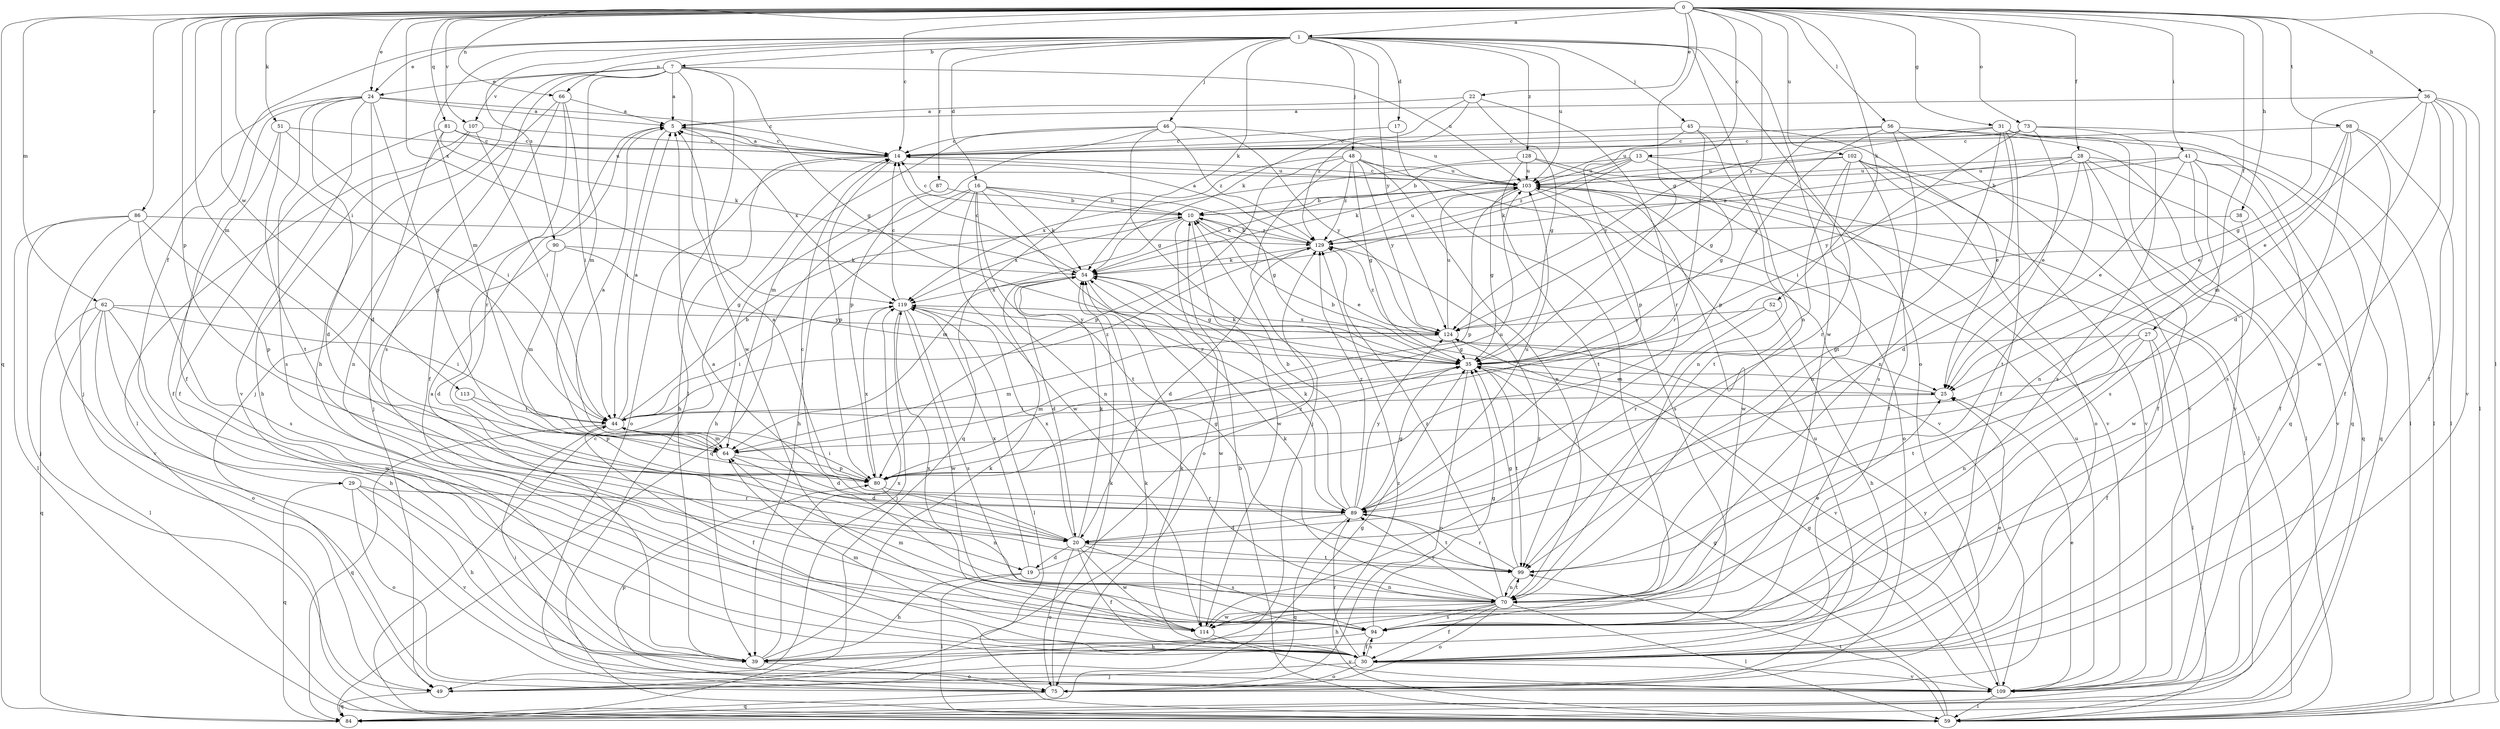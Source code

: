 strict digraph  {
0;
1;
5;
7;
10;
13;
14;
16;
17;
19;
20;
22;
24;
25;
27;
28;
29;
30;
31;
35;
36;
38;
39;
41;
44;
45;
46;
48;
49;
51;
52;
54;
56;
59;
62;
64;
66;
70;
73;
75;
80;
81;
84;
86;
87;
89;
90;
94;
98;
99;
102;
103;
107;
109;
113;
114;
119;
124;
128;
129;
0 -> 1  [label=a];
0 -> 13  [label=c];
0 -> 14  [label=c];
0 -> 22  [label=e];
0 -> 24  [label=e];
0 -> 27  [label=f];
0 -> 28  [label=f];
0 -> 31  [label=g];
0 -> 35  [label=g];
0 -> 36  [label=h];
0 -> 38  [label=h];
0 -> 41  [label=i];
0 -> 44  [label=i];
0 -> 51  [label=k];
0 -> 52  [label=k];
0 -> 56  [label=l];
0 -> 59  [label=l];
0 -> 62  [label=m];
0 -> 64  [label=m];
0 -> 66  [label=n];
0 -> 73  [label=o];
0 -> 80  [label=p];
0 -> 81  [label=q];
0 -> 84  [label=q];
0 -> 86  [label=r];
0 -> 98  [label=t];
0 -> 102  [label=u];
0 -> 107  [label=v];
0 -> 113  [label=w];
0 -> 119  [label=x];
0 -> 124  [label=y];
1 -> 7  [label=b];
1 -> 16  [label=d];
1 -> 17  [label=d];
1 -> 24  [label=e];
1 -> 29  [label=f];
1 -> 45  [label=j];
1 -> 46  [label=j];
1 -> 48  [label=j];
1 -> 54  [label=k];
1 -> 64  [label=m];
1 -> 66  [label=n];
1 -> 70  [label=n];
1 -> 75  [label=o];
1 -> 87  [label=r];
1 -> 90  [label=s];
1 -> 103  [label=u];
1 -> 114  [label=w];
1 -> 124  [label=y];
1 -> 128  [label=z];
5 -> 14  [label=c];
5 -> 44  [label=i];
5 -> 49  [label=j];
5 -> 119  [label=x];
7 -> 5  [label=a];
7 -> 24  [label=e];
7 -> 35  [label=g];
7 -> 39  [label=h];
7 -> 59  [label=l];
7 -> 64  [label=m];
7 -> 94  [label=s];
7 -> 103  [label=u];
7 -> 107  [label=v];
7 -> 114  [label=w];
10 -> 14  [label=c];
10 -> 25  [label=e];
10 -> 64  [label=m];
10 -> 75  [label=o];
10 -> 114  [label=w];
10 -> 119  [label=x];
10 -> 129  [label=z];
13 -> 10  [label=b];
13 -> 35  [label=g];
13 -> 54  [label=k];
13 -> 89  [label=r];
13 -> 103  [label=u];
13 -> 129  [label=z];
14 -> 5  [label=a];
14 -> 39  [label=h];
14 -> 75  [label=o];
14 -> 80  [label=p];
14 -> 103  [label=u];
16 -> 10  [label=b];
16 -> 35  [label=g];
16 -> 39  [label=h];
16 -> 54  [label=k];
16 -> 70  [label=n];
16 -> 84  [label=q];
16 -> 89  [label=r];
16 -> 99  [label=t];
16 -> 114  [label=w];
17 -> 14  [label=c];
17 -> 94  [label=s];
19 -> 39  [label=h];
19 -> 59  [label=l];
19 -> 70  [label=n];
19 -> 119  [label=x];
19 -> 129  [label=z];
20 -> 14  [label=c];
20 -> 19  [label=d];
20 -> 30  [label=f];
20 -> 54  [label=k];
20 -> 75  [label=o];
20 -> 94  [label=s];
20 -> 99  [label=t];
20 -> 114  [label=w];
20 -> 119  [label=x];
22 -> 5  [label=a];
22 -> 35  [label=g];
22 -> 54  [label=k];
22 -> 89  [label=r];
22 -> 129  [label=z];
24 -> 5  [label=a];
24 -> 14  [label=c];
24 -> 19  [label=d];
24 -> 20  [label=d];
24 -> 30  [label=f];
24 -> 49  [label=j];
24 -> 80  [label=p];
24 -> 94  [label=s];
24 -> 109  [label=v];
25 -> 10  [label=b];
25 -> 44  [label=i];
27 -> 30  [label=f];
27 -> 35  [label=g];
27 -> 59  [label=l];
27 -> 70  [label=n];
27 -> 99  [label=t];
28 -> 20  [label=d];
28 -> 30  [label=f];
28 -> 84  [label=q];
28 -> 99  [label=t];
28 -> 103  [label=u];
28 -> 109  [label=v];
28 -> 124  [label=y];
28 -> 129  [label=z];
29 -> 39  [label=h];
29 -> 75  [label=o];
29 -> 84  [label=q];
29 -> 89  [label=r];
29 -> 109  [label=v];
30 -> 25  [label=e];
30 -> 49  [label=j];
30 -> 54  [label=k];
30 -> 64  [label=m];
30 -> 75  [label=o];
30 -> 89  [label=r];
30 -> 94  [label=s];
30 -> 109  [label=v];
31 -> 14  [label=c];
31 -> 30  [label=f];
31 -> 70  [label=n];
31 -> 84  [label=q];
31 -> 99  [label=t];
31 -> 109  [label=v];
31 -> 124  [label=y];
35 -> 25  [label=e];
35 -> 54  [label=k];
35 -> 64  [label=m];
35 -> 75  [label=o];
35 -> 99  [label=t];
36 -> 5  [label=a];
36 -> 20  [label=d];
36 -> 25  [label=e];
36 -> 30  [label=f];
36 -> 35  [label=g];
36 -> 59  [label=l];
36 -> 109  [label=v];
36 -> 114  [label=w];
38 -> 114  [label=w];
38 -> 129  [label=z];
39 -> 5  [label=a];
39 -> 54  [label=k];
39 -> 75  [label=o];
39 -> 119  [label=x];
41 -> 10  [label=b];
41 -> 25  [label=e];
41 -> 30  [label=f];
41 -> 70  [label=n];
41 -> 84  [label=q];
41 -> 94  [label=s];
41 -> 103  [label=u];
44 -> 5  [label=a];
44 -> 10  [label=b];
44 -> 20  [label=d];
44 -> 30  [label=f];
44 -> 64  [label=m];
44 -> 84  [label=q];
44 -> 129  [label=z];
45 -> 14  [label=c];
45 -> 25  [label=e];
45 -> 70  [label=n];
45 -> 80  [label=p];
45 -> 89  [label=r];
46 -> 14  [label=c];
46 -> 35  [label=g];
46 -> 64  [label=m];
46 -> 80  [label=p];
46 -> 103  [label=u];
46 -> 124  [label=y];
46 -> 129  [label=z];
48 -> 35  [label=g];
48 -> 49  [label=j];
48 -> 70  [label=n];
48 -> 80  [label=p];
48 -> 84  [label=q];
48 -> 103  [label=u];
48 -> 109  [label=v];
48 -> 124  [label=y];
48 -> 129  [label=z];
49 -> 35  [label=g];
49 -> 54  [label=k];
49 -> 84  [label=q];
51 -> 14  [label=c];
51 -> 30  [label=f];
51 -> 44  [label=i];
51 -> 99  [label=t];
52 -> 39  [label=h];
52 -> 89  [label=r];
52 -> 124  [label=y];
54 -> 14  [label=c];
54 -> 20  [label=d];
54 -> 35  [label=g];
54 -> 114  [label=w];
54 -> 119  [label=x];
56 -> 14  [label=c];
56 -> 35  [label=g];
56 -> 59  [label=l];
56 -> 80  [label=p];
56 -> 84  [label=q];
56 -> 94  [label=s];
56 -> 109  [label=v];
59 -> 10  [label=b];
59 -> 14  [label=c];
59 -> 35  [label=g];
59 -> 99  [label=t];
59 -> 129  [label=z];
62 -> 39  [label=h];
62 -> 44  [label=i];
62 -> 59  [label=l];
62 -> 75  [label=o];
62 -> 84  [label=q];
62 -> 114  [label=w];
62 -> 124  [label=y];
64 -> 5  [label=a];
64 -> 20  [label=d];
64 -> 80  [label=p];
66 -> 5  [label=a];
66 -> 30  [label=f];
66 -> 44  [label=i];
66 -> 49  [label=j];
66 -> 89  [label=r];
70 -> 5  [label=a];
70 -> 25  [label=e];
70 -> 30  [label=f];
70 -> 39  [label=h];
70 -> 54  [label=k];
70 -> 59  [label=l];
70 -> 75  [label=o];
70 -> 89  [label=r];
70 -> 94  [label=s];
70 -> 99  [label=t];
70 -> 114  [label=w];
70 -> 129  [label=z];
73 -> 14  [label=c];
73 -> 25  [label=e];
73 -> 44  [label=i];
73 -> 59  [label=l];
73 -> 94  [label=s];
73 -> 103  [label=u];
75 -> 54  [label=k];
75 -> 80  [label=p];
75 -> 84  [label=q];
75 -> 103  [label=u];
80 -> 35  [label=g];
80 -> 44  [label=i];
80 -> 70  [label=n];
80 -> 89  [label=r];
80 -> 103  [label=u];
80 -> 119  [label=x];
81 -> 14  [label=c];
81 -> 30  [label=f];
81 -> 54  [label=k];
81 -> 70  [label=n];
81 -> 103  [label=u];
86 -> 49  [label=j];
86 -> 59  [label=l];
86 -> 80  [label=p];
86 -> 94  [label=s];
86 -> 109  [label=v];
86 -> 129  [label=z];
87 -> 10  [label=b];
87 -> 39  [label=h];
89 -> 5  [label=a];
89 -> 10  [label=b];
89 -> 20  [label=d];
89 -> 35  [label=g];
89 -> 54  [label=k];
89 -> 84  [label=q];
89 -> 99  [label=t];
89 -> 103  [label=u];
89 -> 124  [label=y];
89 -> 129  [label=z];
90 -> 20  [label=d];
90 -> 35  [label=g];
90 -> 54  [label=k];
90 -> 64  [label=m];
94 -> 30  [label=f];
94 -> 35  [label=g];
94 -> 39  [label=h];
94 -> 64  [label=m];
98 -> 14  [label=c];
98 -> 25  [label=e];
98 -> 30  [label=f];
98 -> 59  [label=l];
98 -> 64  [label=m];
98 -> 94  [label=s];
99 -> 35  [label=g];
99 -> 70  [label=n];
99 -> 89  [label=r];
102 -> 30  [label=f];
102 -> 54  [label=k];
102 -> 59  [label=l];
102 -> 70  [label=n];
102 -> 75  [label=o];
102 -> 99  [label=t];
102 -> 103  [label=u];
102 -> 109  [label=v];
103 -> 10  [label=b];
103 -> 14  [label=c];
103 -> 35  [label=g];
103 -> 54  [label=k];
103 -> 59  [label=l];
103 -> 75  [label=o];
103 -> 80  [label=p];
103 -> 94  [label=s];
103 -> 114  [label=w];
107 -> 14  [label=c];
107 -> 39  [label=h];
107 -> 44  [label=i];
107 -> 59  [label=l];
109 -> 25  [label=e];
109 -> 35  [label=g];
109 -> 44  [label=i];
109 -> 59  [label=l];
109 -> 103  [label=u];
109 -> 124  [label=y];
113 -> 44  [label=i];
113 -> 80  [label=p];
114 -> 109  [label=v];
114 -> 119  [label=x];
114 -> 129  [label=z];
119 -> 14  [label=c];
119 -> 44  [label=i];
119 -> 49  [label=j];
119 -> 59  [label=l];
119 -> 94  [label=s];
119 -> 114  [label=w];
119 -> 124  [label=y];
124 -> 35  [label=g];
124 -> 64  [label=m];
124 -> 103  [label=u];
124 -> 109  [label=v];
124 -> 119  [label=x];
124 -> 129  [label=z];
128 -> 59  [label=l];
128 -> 99  [label=t];
128 -> 103  [label=u];
128 -> 109  [label=v];
128 -> 119  [label=x];
129 -> 5  [label=a];
129 -> 10  [label=b];
129 -> 20  [label=d];
129 -> 54  [label=k];
129 -> 103  [label=u];
}
